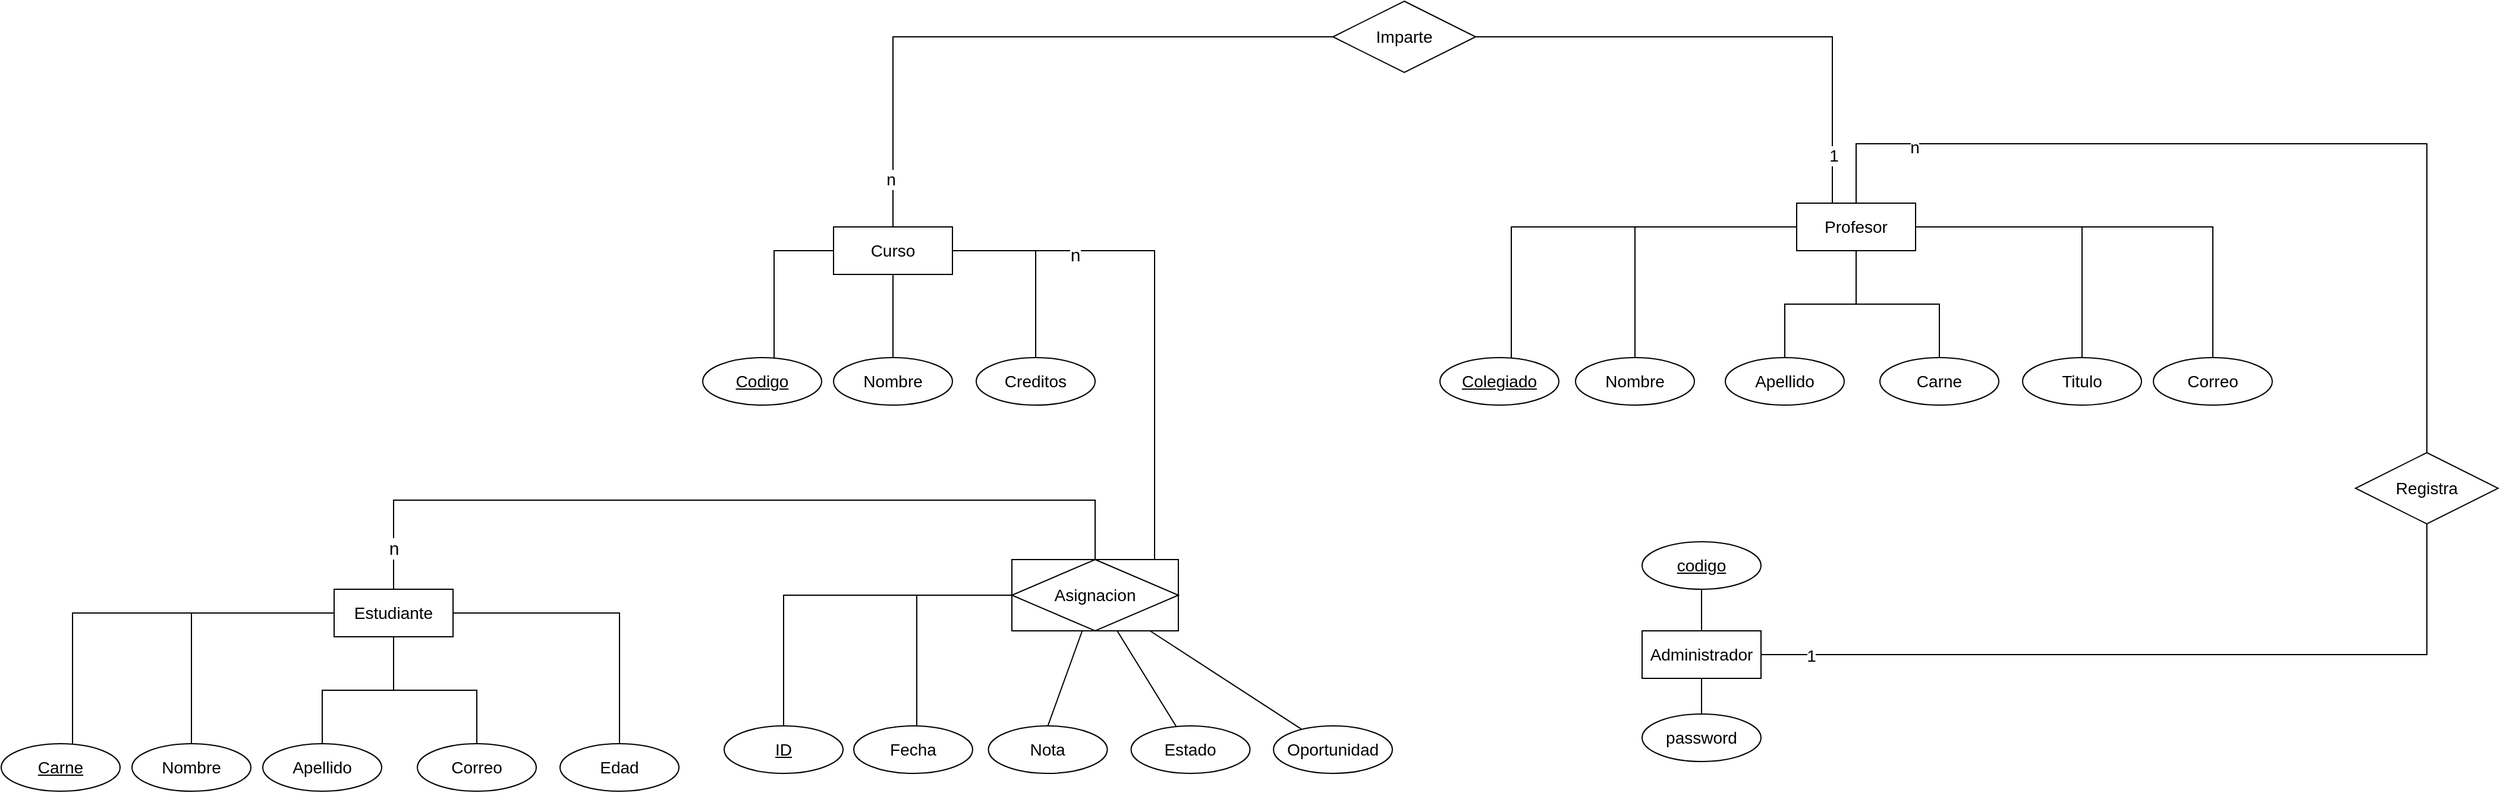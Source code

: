 <mxfile version="20.2.5" type="device"><diagram id="o-rbEXCSqPaNybJV9gmY" name="Página-1"><mxGraphModel dx="1662" dy="2009" grid="1" gridSize="10" guides="1" tooltips="1" connect="1" arrows="1" fold="1" page="1" pageScale="1" pageWidth="827" pageHeight="1169" math="0" shadow="0"><root><mxCell id="0"/><mxCell id="1" parent="0"/><mxCell id="u6WFQUj0Tl192IYciWM--7" style="edgeStyle=orthogonalEdgeStyle;rounded=0;orthogonalLoop=1;jettySize=auto;html=1;entryX=0.6;entryY=0.025;entryDx=0;entryDy=0;entryPerimeter=0;fontSize=14;endArrow=none;endFill=0;" parent="1" source="u6WFQUj0Tl192IYciWM--1" target="u6WFQUj0Tl192IYciWM--2" edge="1"><mxGeometry relative="1" as="geometry"/></mxCell><mxCell id="u6WFQUj0Tl192IYciWM--8" style="edgeStyle=orthogonalEdgeStyle;rounded=0;orthogonalLoop=1;jettySize=auto;html=1;entryX=0.5;entryY=0;entryDx=0;entryDy=0;fontSize=14;endArrow=none;endFill=0;" parent="1" source="u6WFQUj0Tl192IYciWM--1" target="u6WFQUj0Tl192IYciWM--3" edge="1"><mxGeometry relative="1" as="geometry"/></mxCell><mxCell id="u6WFQUj0Tl192IYciWM--9" style="edgeStyle=orthogonalEdgeStyle;rounded=0;orthogonalLoop=1;jettySize=auto;html=1;fontSize=14;endArrow=none;endFill=0;" parent="1" source="u6WFQUj0Tl192IYciWM--1" target="u6WFQUj0Tl192IYciWM--4" edge="1"><mxGeometry relative="1" as="geometry"/></mxCell><mxCell id="u6WFQUj0Tl192IYciWM--10" style="edgeStyle=orthogonalEdgeStyle;rounded=0;orthogonalLoop=1;jettySize=auto;html=1;entryX=0.5;entryY=0;entryDx=0;entryDy=0;fontSize=14;endArrow=none;endFill=0;" parent="1" source="u6WFQUj0Tl192IYciWM--1" target="u6WFQUj0Tl192IYciWM--5" edge="1"><mxGeometry relative="1" as="geometry"/></mxCell><mxCell id="u6WFQUj0Tl192IYciWM--11" style="edgeStyle=orthogonalEdgeStyle;rounded=0;orthogonalLoop=1;jettySize=auto;html=1;fontSize=14;endArrow=none;endFill=0;" parent="1" source="u6WFQUj0Tl192IYciWM--1" target="u6WFQUj0Tl192IYciWM--6" edge="1"><mxGeometry relative="1" as="geometry"/></mxCell><mxCell id="u6WFQUj0Tl192IYciWM--35" style="edgeStyle=orthogonalEdgeStyle;rounded=0;orthogonalLoop=1;jettySize=auto;html=1;fontSize=14;endArrow=none;endFill=0;" parent="1" source="u6WFQUj0Tl192IYciWM--1" target="u6WFQUj0Tl192IYciWM--34" edge="1"><mxGeometry relative="1" as="geometry"><Array as="points"><mxPoint x="520" y="340"/><mxPoint x="1110" y="340"/></Array></mxGeometry></mxCell><mxCell id="s0Sb3QEt7d1eJSV2hL1U-1" value="n" style="edgeLabel;html=1;align=center;verticalAlign=middle;resizable=0;points=[];fontSize=15;" vertex="1" connectable="0" parent="u6WFQUj0Tl192IYciWM--35"><mxGeometry x="-0.936" y="1" relative="1" as="geometry"><mxPoint x="1" y="-12" as="offset"/></mxGeometry></mxCell><mxCell id="u6WFQUj0Tl192IYciWM--1" value="Estudiante" style="whiteSpace=wrap;html=1;align=center;fontSize=14;" parent="1" vertex="1"><mxGeometry x="470" y="415" width="100" height="40" as="geometry"/></mxCell><mxCell id="u6WFQUj0Tl192IYciWM--2" value="Carne" style="ellipse;whiteSpace=wrap;html=1;align=center;fontStyle=4;fontSize=14;" parent="1" vertex="1"><mxGeometry x="190" y="545" width="100" height="40" as="geometry"/></mxCell><mxCell id="u6WFQUj0Tl192IYciWM--3" value="Nombre" style="ellipse;whiteSpace=wrap;html=1;align=center;fontSize=14;" parent="1" vertex="1"><mxGeometry x="300" y="545" width="100" height="40" as="geometry"/></mxCell><mxCell id="u6WFQUj0Tl192IYciWM--4" value="Apellido" style="ellipse;whiteSpace=wrap;html=1;align=center;fontSize=14;" parent="1" vertex="1"><mxGeometry x="410" y="545" width="100" height="40" as="geometry"/></mxCell><mxCell id="u6WFQUj0Tl192IYciWM--5" value="Correo" style="ellipse;whiteSpace=wrap;html=1;align=center;fontSize=14;" parent="1" vertex="1"><mxGeometry x="540" y="545" width="100" height="40" as="geometry"/></mxCell><mxCell id="u6WFQUj0Tl192IYciWM--6" value="Edad" style="ellipse;whiteSpace=wrap;html=1;align=center;fontSize=14;" parent="1" vertex="1"><mxGeometry x="660" y="545" width="100" height="40" as="geometry"/></mxCell><mxCell id="u6WFQUj0Tl192IYciWM--12" style="edgeStyle=orthogonalEdgeStyle;rounded=0;orthogonalLoop=1;jettySize=auto;html=1;entryX=0.6;entryY=0.025;entryDx=0;entryDy=0;entryPerimeter=0;fontSize=14;endArrow=none;endFill=0;" parent="1" source="u6WFQUj0Tl192IYciWM--17" target="u6WFQUj0Tl192IYciWM--18" edge="1"><mxGeometry relative="1" as="geometry"/></mxCell><mxCell id="u6WFQUj0Tl192IYciWM--13" style="edgeStyle=orthogonalEdgeStyle;rounded=0;orthogonalLoop=1;jettySize=auto;html=1;entryX=0.5;entryY=0;entryDx=0;entryDy=0;fontSize=14;endArrow=none;endFill=0;" parent="1" source="u6WFQUj0Tl192IYciWM--17" target="u6WFQUj0Tl192IYciWM--19" edge="1"><mxGeometry relative="1" as="geometry"/></mxCell><mxCell id="u6WFQUj0Tl192IYciWM--14" style="edgeStyle=orthogonalEdgeStyle;rounded=0;orthogonalLoop=1;jettySize=auto;html=1;fontSize=14;endArrow=none;endFill=0;" parent="1" source="u6WFQUj0Tl192IYciWM--17" target="u6WFQUj0Tl192IYciWM--20" edge="1"><mxGeometry relative="1" as="geometry"/></mxCell><mxCell id="u6WFQUj0Tl192IYciWM--36" style="edgeStyle=orthogonalEdgeStyle;rounded=0;orthogonalLoop=1;jettySize=auto;html=1;fontSize=14;endArrow=none;endFill=0;" parent="1" source="u6WFQUj0Tl192IYciWM--17" target="u6WFQUj0Tl192IYciWM--34" edge="1"><mxGeometry relative="1" as="geometry"><Array as="points"><mxPoint x="1160" y="130"/></Array></mxGeometry></mxCell><mxCell id="s0Sb3QEt7d1eJSV2hL1U-2" value="n" style="edgeLabel;html=1;align=center;verticalAlign=middle;resizable=0;points=[];fontSize=15;" vertex="1" connectable="0" parent="u6WFQUj0Tl192IYciWM--36"><mxGeometry x="-0.521" y="-3" relative="1" as="geometry"><mxPoint as="offset"/></mxGeometry></mxCell><mxCell id="u6WFQUj0Tl192IYciWM--17" value="Curso" style="whiteSpace=wrap;html=1;align=center;fontSize=14;" parent="1" vertex="1"><mxGeometry x="890" y="110" width="100" height="40" as="geometry"/></mxCell><mxCell id="u6WFQUj0Tl192IYciWM--18" value="Codigo" style="ellipse;whiteSpace=wrap;html=1;align=center;fontStyle=4;fontSize=14;" parent="1" vertex="1"><mxGeometry x="780" y="220" width="100" height="40" as="geometry"/></mxCell><mxCell id="u6WFQUj0Tl192IYciWM--19" value="Nombre" style="ellipse;whiteSpace=wrap;html=1;align=center;fontSize=14;" parent="1" vertex="1"><mxGeometry x="890" y="220" width="100" height="40" as="geometry"/></mxCell><mxCell id="u6WFQUj0Tl192IYciWM--20" value="Creditos" style="ellipse;whiteSpace=wrap;html=1;align=center;fontSize=14;" parent="1" vertex="1"><mxGeometry x="1010" y="220" width="100" height="40" as="geometry"/></mxCell><mxCell id="u6WFQUj0Tl192IYciWM--39" style="edgeStyle=orthogonalEdgeStyle;rounded=0;orthogonalLoop=1;jettySize=auto;html=1;fontSize=14;endArrow=none;endFill=0;" parent="1" source="u6WFQUj0Tl192IYciWM--34" target="u6WFQUj0Tl192IYciWM--38" edge="1"><mxGeometry relative="1" as="geometry"/></mxCell><mxCell id="u6WFQUj0Tl192IYciWM--40" style="edgeStyle=orthogonalEdgeStyle;rounded=0;orthogonalLoop=1;jettySize=auto;html=1;fontSize=14;endArrow=none;endFill=0;" parent="1" source="u6WFQUj0Tl192IYciWM--34" target="u6WFQUj0Tl192IYciWM--37" edge="1"><mxGeometry relative="1" as="geometry"><Array as="points"><mxPoint x="960" y="420"/></Array></mxGeometry></mxCell><mxCell id="s0Sb3QEt7d1eJSV2hL1U-4" style="edgeStyle=none;rounded=0;orthogonalLoop=1;jettySize=auto;html=1;entryX=0.5;entryY=0;entryDx=0;entryDy=0;fontSize=15;endArrow=none;endFill=0;" edge="1" parent="1" source="u6WFQUj0Tl192IYciWM--34" target="s0Sb3QEt7d1eJSV2hL1U-3"><mxGeometry relative="1" as="geometry"/></mxCell><mxCell id="s0Sb3QEt7d1eJSV2hL1U-6" style="edgeStyle=none;rounded=0;orthogonalLoop=1;jettySize=auto;html=1;fontSize=15;endArrow=none;endFill=0;" edge="1" parent="1" source="u6WFQUj0Tl192IYciWM--34" target="s0Sb3QEt7d1eJSV2hL1U-5"><mxGeometry relative="1" as="geometry"/></mxCell><mxCell id="s0Sb3QEt7d1eJSV2hL1U-11" style="edgeStyle=none;rounded=0;orthogonalLoop=1;jettySize=auto;html=1;fontSize=15;endArrow=none;endFill=0;" edge="1" parent="1" source="u6WFQUj0Tl192IYciWM--34" target="s0Sb3QEt7d1eJSV2hL1U-10"><mxGeometry relative="1" as="geometry"/></mxCell><mxCell id="u6WFQUj0Tl192IYciWM--34" value="Asignacion" style="shape=associativeEntity;whiteSpace=wrap;html=1;align=center;fontSize=14;" parent="1" vertex="1"><mxGeometry x="1040" y="390" width="140" height="60" as="geometry"/></mxCell><mxCell id="u6WFQUj0Tl192IYciWM--37" value="Fecha" style="ellipse;whiteSpace=wrap;html=1;align=center;fontSize=14;" parent="1" vertex="1"><mxGeometry x="907" y="530" width="100" height="40" as="geometry"/></mxCell><mxCell id="u6WFQUj0Tl192IYciWM--38" value="ID" style="ellipse;whiteSpace=wrap;html=1;align=center;fontStyle=4;fontSize=14;" parent="1" vertex="1"><mxGeometry x="798" y="530" width="100" height="40" as="geometry"/></mxCell><mxCell id="u6WFQUj0Tl192IYciWM--41" style="edgeStyle=orthogonalEdgeStyle;rounded=0;orthogonalLoop=1;jettySize=auto;html=1;entryX=0.6;entryY=0.025;entryDx=0;entryDy=0;entryPerimeter=0;fontSize=14;endArrow=none;endFill=0;" parent="1" source="u6WFQUj0Tl192IYciWM--46" target="u6WFQUj0Tl192IYciWM--47" edge="1"><mxGeometry relative="1" as="geometry"/></mxCell><mxCell id="u6WFQUj0Tl192IYciWM--42" style="edgeStyle=orthogonalEdgeStyle;rounded=0;orthogonalLoop=1;jettySize=auto;html=1;entryX=0.5;entryY=0;entryDx=0;entryDy=0;fontSize=14;endArrow=none;endFill=0;" parent="1" source="u6WFQUj0Tl192IYciWM--46" target="u6WFQUj0Tl192IYciWM--48" edge="1"><mxGeometry relative="1" as="geometry"/></mxCell><mxCell id="u6WFQUj0Tl192IYciWM--43" style="edgeStyle=orthogonalEdgeStyle;rounded=0;orthogonalLoop=1;jettySize=auto;html=1;fontSize=14;endArrow=none;endFill=0;" parent="1" source="u6WFQUj0Tl192IYciWM--46" target="u6WFQUj0Tl192IYciWM--49" edge="1"><mxGeometry relative="1" as="geometry"/></mxCell><mxCell id="u6WFQUj0Tl192IYciWM--44" style="edgeStyle=orthogonalEdgeStyle;rounded=0;orthogonalLoop=1;jettySize=auto;html=1;entryX=0.5;entryY=0;entryDx=0;entryDy=0;fontSize=14;endArrow=none;endFill=0;" parent="1" source="u6WFQUj0Tl192IYciWM--46" target="u6WFQUj0Tl192IYciWM--50" edge="1"><mxGeometry relative="1" as="geometry"/></mxCell><mxCell id="u6WFQUj0Tl192IYciWM--45" style="edgeStyle=orthogonalEdgeStyle;rounded=0;orthogonalLoop=1;jettySize=auto;html=1;fontSize=14;endArrow=none;endFill=0;" parent="1" source="u6WFQUj0Tl192IYciWM--46" target="u6WFQUj0Tl192IYciWM--51" edge="1"><mxGeometry relative="1" as="geometry"/></mxCell><mxCell id="u6WFQUj0Tl192IYciWM--58" style="edgeStyle=orthogonalEdgeStyle;rounded=0;orthogonalLoop=1;jettySize=auto;html=1;fontSize=14;endArrow=none;endFill=0;" parent="1" source="u6WFQUj0Tl192IYciWM--46" target="u6WFQUj0Tl192IYciWM--57" edge="1"><mxGeometry relative="1" as="geometry"/></mxCell><mxCell id="u6WFQUj0Tl192IYciWM--69" style="edgeStyle=orthogonalEdgeStyle;rounded=0;orthogonalLoop=1;jettySize=auto;html=1;fontSize=14;endArrow=none;endFill=0;" parent="1" source="u6WFQUj0Tl192IYciWM--46" target="u6WFQUj0Tl192IYciWM--68" edge="1"><mxGeometry relative="1" as="geometry"><Array as="points"><mxPoint x="1750" y="40"/><mxPoint x="2230" y="40"/></Array></mxGeometry></mxCell><mxCell id="u6WFQUj0Tl192IYciWM--75" value="n" style="edgeLabel;html=1;align=center;verticalAlign=middle;resizable=0;points=[];fontSize=14;" parent="u6WFQUj0Tl192IYciWM--69" vertex="1" connectable="0"><mxGeometry x="-0.749" y="-3" relative="1" as="geometry"><mxPoint as="offset"/></mxGeometry></mxCell><mxCell id="u6WFQUj0Tl192IYciWM--46" value="Profesor" style="whiteSpace=wrap;html=1;align=center;fontSize=14;" parent="1" vertex="1"><mxGeometry x="1700" y="90" width="100" height="40" as="geometry"/></mxCell><mxCell id="u6WFQUj0Tl192IYciWM--47" value="Colegiado" style="ellipse;whiteSpace=wrap;html=1;align=center;fontStyle=4;fontSize=14;" parent="1" vertex="1"><mxGeometry x="1400" y="220" width="100" height="40" as="geometry"/></mxCell><mxCell id="u6WFQUj0Tl192IYciWM--48" value="Nombre" style="ellipse;whiteSpace=wrap;html=1;align=center;fontSize=14;" parent="1" vertex="1"><mxGeometry x="1514" y="220" width="100" height="40" as="geometry"/></mxCell><mxCell id="u6WFQUj0Tl192IYciWM--49" value="Apellido" style="ellipse;whiteSpace=wrap;html=1;align=center;fontSize=14;" parent="1" vertex="1"><mxGeometry x="1640" y="220" width="100" height="40" as="geometry"/></mxCell><mxCell id="u6WFQUj0Tl192IYciWM--50" value="Carne" style="ellipse;whiteSpace=wrap;html=1;align=center;fontSize=14;" parent="1" vertex="1"><mxGeometry x="1770" y="220" width="100" height="40" as="geometry"/></mxCell><mxCell id="u6WFQUj0Tl192IYciWM--51" value="Titulo" style="ellipse;whiteSpace=wrap;html=1;align=center;fontSize=14;" parent="1" vertex="1"><mxGeometry x="1890" y="220" width="100" height="40" as="geometry"/></mxCell><mxCell id="u6WFQUj0Tl192IYciWM--53" style="edgeStyle=orthogonalEdgeStyle;rounded=0;orthogonalLoop=1;jettySize=auto;html=1;fontSize=14;endArrow=none;endFill=0;" parent="1" source="u6WFQUj0Tl192IYciWM--76" target="u6WFQUj0Tl192IYciWM--17" edge="1"><mxGeometry relative="1" as="geometry"><mxPoint x="1270" y="-50" as="sourcePoint"/></mxGeometry></mxCell><mxCell id="u6WFQUj0Tl192IYciWM--78" value="n" style="edgeLabel;html=1;align=center;verticalAlign=middle;resizable=0;points=[];fontSize=14;" parent="u6WFQUj0Tl192IYciWM--53" vertex="1" connectable="0"><mxGeometry x="0.849" y="-2" relative="1" as="geometry"><mxPoint as="offset"/></mxGeometry></mxCell><mxCell id="u6WFQUj0Tl192IYciWM--54" style="edgeStyle=orthogonalEdgeStyle;rounded=0;orthogonalLoop=1;jettySize=auto;html=1;fontSize=14;exitX=1;exitY=0.5;exitDx=0;exitDy=0;endArrow=none;endFill=0;" parent="1" source="u6WFQUj0Tl192IYciWM--76" target="u6WFQUj0Tl192IYciWM--46" edge="1"><mxGeometry relative="1" as="geometry"><mxPoint x="1410" y="-50" as="sourcePoint"/><Array as="points"><mxPoint x="1430" y="-50"/><mxPoint x="1730" y="-50"/></Array></mxGeometry></mxCell><mxCell id="u6WFQUj0Tl192IYciWM--77" value="1" style="edgeLabel;html=1;align=center;verticalAlign=middle;resizable=0;points=[];fontSize=14;" parent="u6WFQUj0Tl192IYciWM--54" vertex="1" connectable="0"><mxGeometry x="0.818" y="1" relative="1" as="geometry"><mxPoint as="offset"/></mxGeometry></mxCell><mxCell id="u6WFQUj0Tl192IYciWM--57" value="Correo" style="ellipse;whiteSpace=wrap;html=1;align=center;fontSize=14;" parent="1" vertex="1"><mxGeometry x="2000" y="220" width="100" height="40" as="geometry"/></mxCell><mxCell id="u6WFQUj0Tl192IYciWM--63" style="edgeStyle=orthogonalEdgeStyle;rounded=0;orthogonalLoop=1;jettySize=auto;html=1;entryX=0.5;entryY=1;entryDx=0;entryDy=0;fontSize=14;endArrow=none;endFill=0;" parent="1" source="u6WFQUj0Tl192IYciWM--60" target="u6WFQUj0Tl192IYciWM--61" edge="1"><mxGeometry relative="1" as="geometry"/></mxCell><mxCell id="u6WFQUj0Tl192IYciWM--64" style="edgeStyle=orthogonalEdgeStyle;rounded=0;orthogonalLoop=1;jettySize=auto;html=1;fontSize=14;endArrow=none;endFill=0;" parent="1" source="u6WFQUj0Tl192IYciWM--60" target="u6WFQUj0Tl192IYciWM--62" edge="1"><mxGeometry relative="1" as="geometry"/></mxCell><mxCell id="u6WFQUj0Tl192IYciWM--70" style="edgeStyle=orthogonalEdgeStyle;rounded=0;orthogonalLoop=1;jettySize=auto;html=1;fontSize=14;endArrow=none;endFill=0;" parent="1" source="u6WFQUj0Tl192IYciWM--60" target="u6WFQUj0Tl192IYciWM--68" edge="1"><mxGeometry relative="1" as="geometry"/></mxCell><mxCell id="u6WFQUj0Tl192IYciWM--71" value="1" style="edgeLabel;html=1;align=center;verticalAlign=middle;resizable=0;points=[];fontSize=14;" parent="u6WFQUj0Tl192IYciWM--70" vertex="1" connectable="0"><mxGeometry x="-0.875" y="-1" relative="1" as="geometry"><mxPoint as="offset"/></mxGeometry></mxCell><mxCell id="u6WFQUj0Tl192IYciWM--60" value="Administrador" style="whiteSpace=wrap;html=1;align=center;fontSize=14;" parent="1" vertex="1"><mxGeometry x="1570" y="450" width="100" height="40" as="geometry"/></mxCell><mxCell id="u6WFQUj0Tl192IYciWM--61" value="codigo" style="ellipse;whiteSpace=wrap;html=1;align=center;fontStyle=4;fontSize=14;" parent="1" vertex="1"><mxGeometry x="1570" y="375" width="100" height="40" as="geometry"/></mxCell><mxCell id="u6WFQUj0Tl192IYciWM--62" value="password" style="ellipse;whiteSpace=wrap;html=1;align=center;fontSize=14;" parent="1" vertex="1"><mxGeometry x="1570" y="520" width="100" height="40" as="geometry"/></mxCell><mxCell id="u6WFQUj0Tl192IYciWM--68" value="Registra" style="shape=rhombus;perimeter=rhombusPerimeter;whiteSpace=wrap;html=1;align=center;fontSize=14;" parent="1" vertex="1"><mxGeometry x="2170" y="300" width="120" height="60" as="geometry"/></mxCell><mxCell id="u6WFQUj0Tl192IYciWM--76" value="Imparte" style="shape=rhombus;perimeter=rhombusPerimeter;whiteSpace=wrap;html=1;align=center;fontSize=14;" parent="1" vertex="1"><mxGeometry x="1310" y="-80" width="120" height="60" as="geometry"/></mxCell><mxCell id="s0Sb3QEt7d1eJSV2hL1U-3" value="Nota" style="ellipse;whiteSpace=wrap;html=1;align=center;fontSize=14;" vertex="1" parent="1"><mxGeometry x="1020.25" y="530" width="100" height="40" as="geometry"/></mxCell><mxCell id="s0Sb3QEt7d1eJSV2hL1U-5" value="Estado" style="ellipse;whiteSpace=wrap;html=1;align=center;fontSize=14;" vertex="1" parent="1"><mxGeometry x="1140.25" y="530" width="100" height="40" as="geometry"/></mxCell><mxCell id="s0Sb3QEt7d1eJSV2hL1U-10" value="Oportunidad" style="ellipse;whiteSpace=wrap;html=1;align=center;fontSize=14;" vertex="1" parent="1"><mxGeometry x="1260" y="530" width="100" height="40" as="geometry"/></mxCell></root></mxGraphModel></diagram></mxfile>